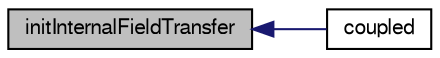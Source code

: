 digraph "initInternalFieldTransfer"
{
  bgcolor="transparent";
  edge [fontname="FreeSans",fontsize="10",labelfontname="FreeSans",labelfontsize="10"];
  node [fontname="FreeSans",fontsize="10",shape=record];
  rankdir="LR";
  Node27 [label="initInternalFieldTransfer",height=0.2,width=0.4,color="black", fillcolor="grey75", style="filled", fontcolor="black"];
  Node27 -> Node28 [dir="back",color="midnightblue",fontsize="10",style="solid",fontname="FreeSans"];
  Node28 [label="coupled",height=0.2,width=0.4,color="black",URL="$a22858.html#a39c01db0e66d00fe0621a0c7e5fc4ead",tooltip="Return true because this patch is coupled. "];
}
